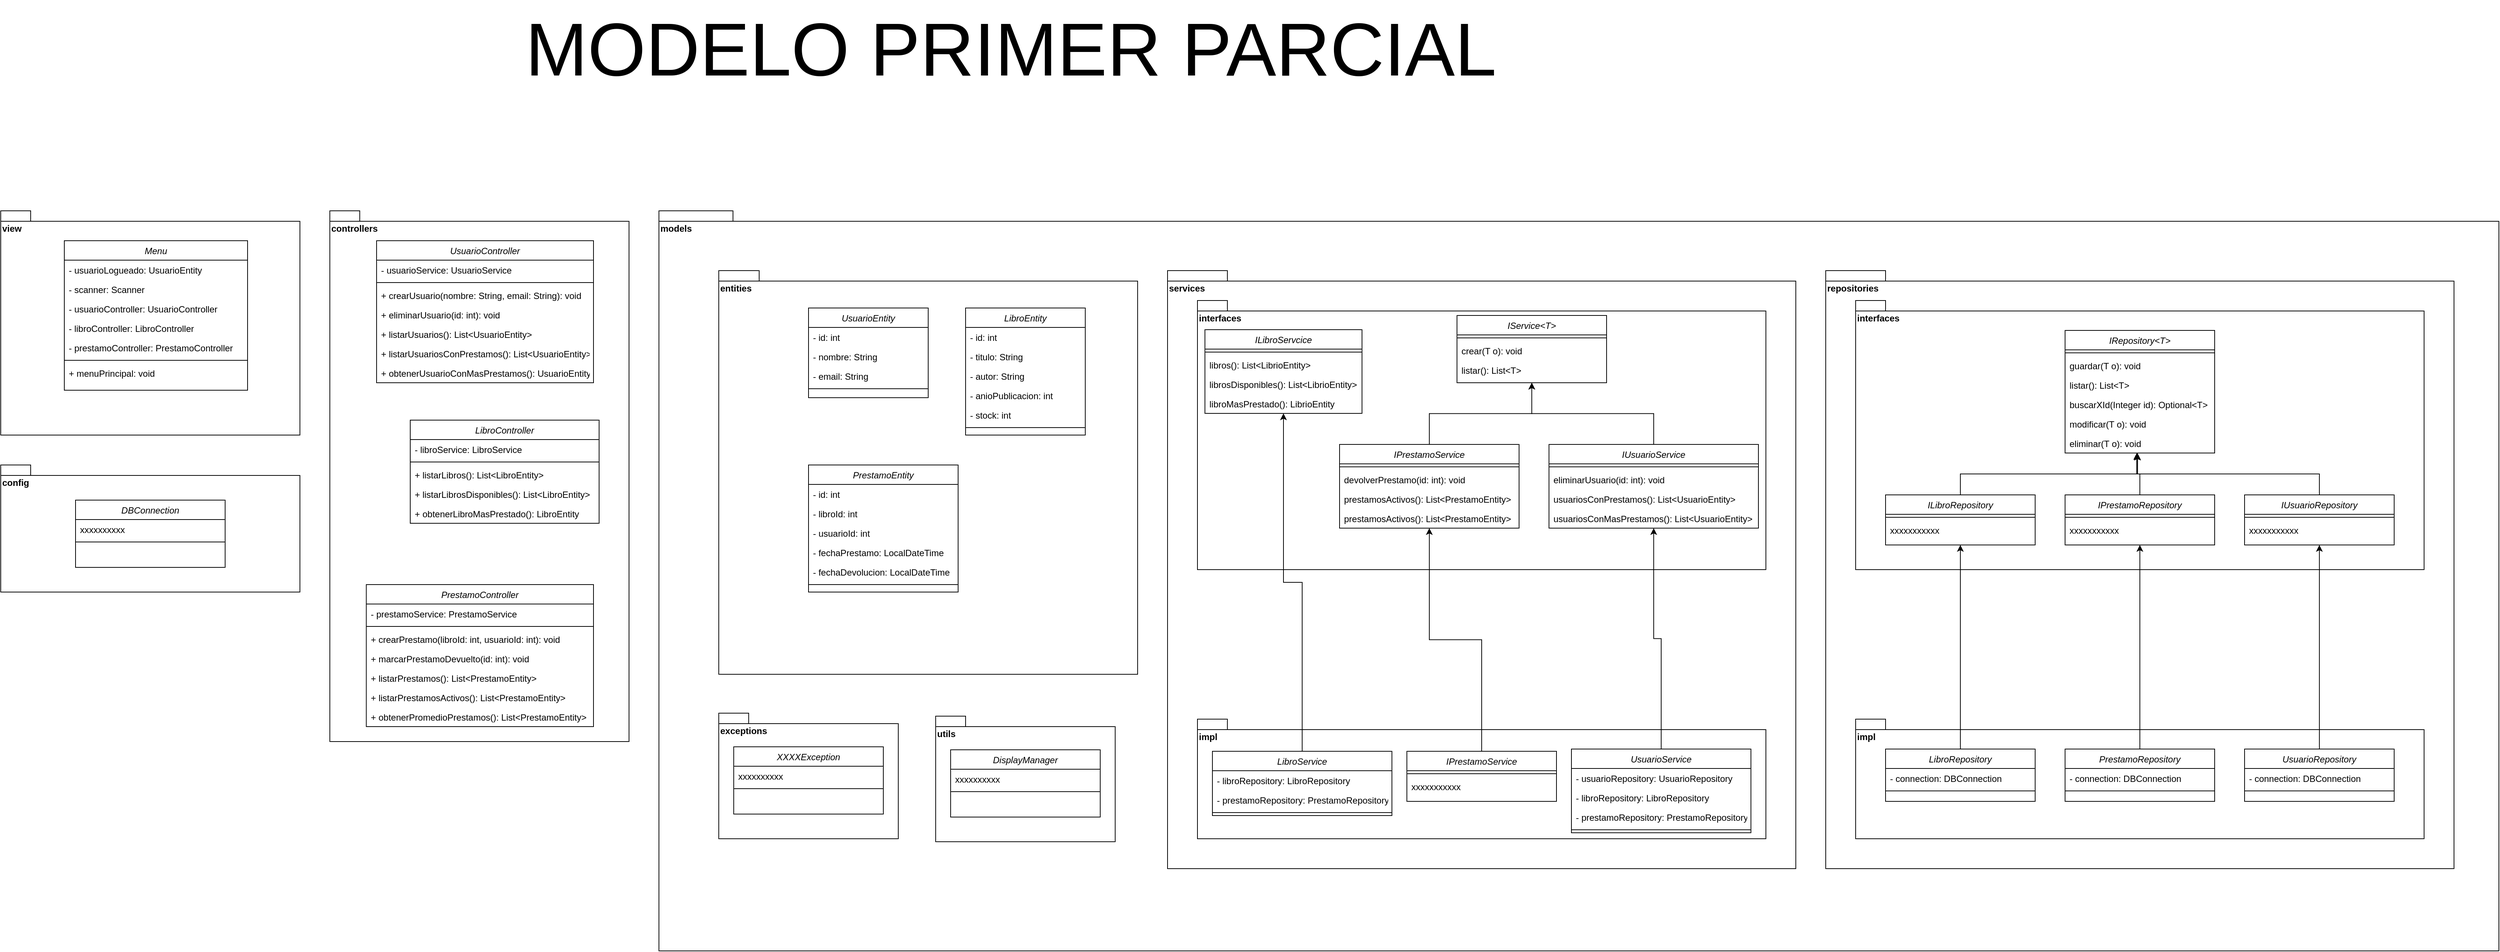 <mxfile version="26.2.13">
  <diagram id="C5RBs43oDa-KdzZeNtuy" name="Page-1">
    <mxGraphModel dx="5163" dy="792" grid="1" gridSize="10" guides="1" tooltips="1" connect="1" arrows="1" fold="1" page="1" pageScale="1" pageWidth="827" pageHeight="1169" math="0" shadow="0">
      <root>
        <mxCell id="WIyWlLk6GJQsqaUBKTNV-0" />
        <mxCell id="WIyWlLk6GJQsqaUBKTNV-1" parent="WIyWlLk6GJQsqaUBKTNV-0" />
        <mxCell id="A2128kKAkcKylSg06llD-143" value="models" style="shape=folder;fontStyle=1;spacingTop=10;tabWidth=40;tabHeight=14;tabPosition=left;html=1;whiteSpace=wrap;align=left;verticalAlign=top;" parent="WIyWlLk6GJQsqaUBKTNV-1" vertex="1">
          <mxGeometry x="-1680" y="600" width="2460" height="990" as="geometry" />
        </mxCell>
        <mxCell id="A2128kKAkcKylSg06llD-67" value="repositories" style="shape=folder;fontStyle=1;spacingTop=10;tabWidth=40;tabHeight=14;tabPosition=left;html=1;whiteSpace=wrap;align=left;verticalAlign=top;" parent="WIyWlLk6GJQsqaUBKTNV-1" vertex="1">
          <mxGeometry x="-120" y="680" width="840" height="800" as="geometry" />
        </mxCell>
        <mxCell id="A2128kKAkcKylSg06llD-63" value="impl" style="shape=folder;fontStyle=1;spacingTop=10;tabWidth=40;tabHeight=14;tabPosition=left;html=1;whiteSpace=wrap;align=left;verticalAlign=top;" parent="WIyWlLk6GJQsqaUBKTNV-1" vertex="1">
          <mxGeometry x="-80" y="1280" width="760" height="160" as="geometry" />
        </mxCell>
        <mxCell id="A2128kKAkcKylSg06llD-52" value="interfaces" style="shape=folder;fontStyle=1;spacingTop=10;tabWidth=40;tabHeight=14;tabPosition=left;html=1;whiteSpace=wrap;align=left;verticalAlign=top;" parent="WIyWlLk6GJQsqaUBKTNV-1" vertex="1">
          <mxGeometry x="-80" y="720" width="760" height="360" as="geometry" />
        </mxCell>
        <mxCell id="A2128kKAkcKylSg06llD-18" value="entities" style="shape=folder;fontStyle=1;spacingTop=10;tabWidth=40;tabHeight=14;tabPosition=left;html=1;whiteSpace=wrap;align=left;verticalAlign=top;labelPosition=center;verticalLabelPosition=middle;" parent="WIyWlLk6GJQsqaUBKTNV-1" vertex="1">
          <mxGeometry x="-1600" y="680" width="560" height="540" as="geometry" />
        </mxCell>
        <mxCell id="zkfFHV4jXpPFQw0GAbJ--0" value="UsuarioEntity" style="swimlane;fontStyle=2;align=center;verticalAlign=top;childLayout=stackLayout;horizontal=1;startSize=26;horizontalStack=0;resizeParent=1;resizeLast=0;collapsible=1;marginBottom=0;rounded=0;shadow=0;strokeWidth=1;" parent="WIyWlLk6GJQsqaUBKTNV-1" vertex="1">
          <mxGeometry x="-1480" y="730" width="160" height="120" as="geometry">
            <mxRectangle x="230" y="140" width="160" height="26" as="alternateBounds" />
          </mxGeometry>
        </mxCell>
        <mxCell id="zkfFHV4jXpPFQw0GAbJ--2" value="- id: int" style="text;align=left;verticalAlign=top;spacingLeft=4;spacingRight=4;overflow=hidden;rotatable=0;points=[[0,0.5],[1,0.5]];portConstraint=eastwest;rounded=0;shadow=0;html=0;" parent="zkfFHV4jXpPFQw0GAbJ--0" vertex="1">
          <mxGeometry y="26" width="160" height="26" as="geometry" />
        </mxCell>
        <mxCell id="zkfFHV4jXpPFQw0GAbJ--3" value="- nombre: String" style="text;align=left;verticalAlign=top;spacingLeft=4;spacingRight=4;overflow=hidden;rotatable=0;points=[[0,0.5],[1,0.5]];portConstraint=eastwest;rounded=0;shadow=0;html=0;" parent="zkfFHV4jXpPFQw0GAbJ--0" vertex="1">
          <mxGeometry y="52" width="160" height="26" as="geometry" />
        </mxCell>
        <mxCell id="zkfFHV4jXpPFQw0GAbJ--1" value="- email: String" style="text;align=left;verticalAlign=top;spacingLeft=4;spacingRight=4;overflow=hidden;rotatable=0;points=[[0,0.5],[1,0.5]];portConstraint=eastwest;" parent="zkfFHV4jXpPFQw0GAbJ--0" vertex="1">
          <mxGeometry y="78" width="160" height="26" as="geometry" />
        </mxCell>
        <mxCell id="zkfFHV4jXpPFQw0GAbJ--4" value="" style="line;html=1;strokeWidth=1;align=left;verticalAlign=middle;spacingTop=-1;spacingLeft=3;spacingRight=3;rotatable=0;labelPosition=right;points=[];portConstraint=eastwest;" parent="zkfFHV4jXpPFQw0GAbJ--0" vertex="1">
          <mxGeometry y="104" width="160" height="8" as="geometry" />
        </mxCell>
        <mxCell id="A2128kKAkcKylSg06llD-2" value="LibroEntity" style="swimlane;fontStyle=2;align=center;verticalAlign=top;childLayout=stackLayout;horizontal=1;startSize=26;horizontalStack=0;resizeParent=1;resizeLast=0;collapsible=1;marginBottom=0;rounded=0;shadow=0;strokeWidth=1;" parent="WIyWlLk6GJQsqaUBKTNV-1" vertex="1">
          <mxGeometry x="-1270" y="730" width="160" height="170" as="geometry">
            <mxRectangle x="230" y="140" width="160" height="26" as="alternateBounds" />
          </mxGeometry>
        </mxCell>
        <mxCell id="A2128kKAkcKylSg06llD-3" value="- id: int" style="text;align=left;verticalAlign=top;spacingLeft=4;spacingRight=4;overflow=hidden;rotatable=0;points=[[0,0.5],[1,0.5]];portConstraint=eastwest;rounded=0;shadow=0;html=0;" parent="A2128kKAkcKylSg06llD-2" vertex="1">
          <mxGeometry y="26" width="160" height="26" as="geometry" />
        </mxCell>
        <mxCell id="A2128kKAkcKylSg06llD-4" value="- titulo: String" style="text;align=left;verticalAlign=top;spacingLeft=4;spacingRight=4;overflow=hidden;rotatable=0;points=[[0,0.5],[1,0.5]];portConstraint=eastwest;rounded=0;shadow=0;html=0;" parent="A2128kKAkcKylSg06llD-2" vertex="1">
          <mxGeometry y="52" width="160" height="26" as="geometry" />
        </mxCell>
        <mxCell id="A2128kKAkcKylSg06llD-5" value="- autor: String" style="text;align=left;verticalAlign=top;spacingLeft=4;spacingRight=4;overflow=hidden;rotatable=0;points=[[0,0.5],[1,0.5]];portConstraint=eastwest;" parent="A2128kKAkcKylSg06llD-2" vertex="1">
          <mxGeometry y="78" width="160" height="26" as="geometry" />
        </mxCell>
        <mxCell id="A2128kKAkcKylSg06llD-7" value="- anioPublicacion: int" style="text;align=left;verticalAlign=top;spacingLeft=4;spacingRight=4;overflow=hidden;rotatable=0;points=[[0,0.5],[1,0.5]];portConstraint=eastwest;" parent="A2128kKAkcKylSg06llD-2" vertex="1">
          <mxGeometry y="104" width="160" height="26" as="geometry" />
        </mxCell>
        <mxCell id="A2128kKAkcKylSg06llD-8" value="- stock: int" style="text;align=left;verticalAlign=top;spacingLeft=4;spacingRight=4;overflow=hidden;rotatable=0;points=[[0,0.5],[1,0.5]];portConstraint=eastwest;" parent="A2128kKAkcKylSg06llD-2" vertex="1">
          <mxGeometry y="130" width="160" height="26" as="geometry" />
        </mxCell>
        <mxCell id="A2128kKAkcKylSg06llD-6" value="" style="line;html=1;strokeWidth=1;align=left;verticalAlign=middle;spacingTop=-1;spacingLeft=3;spacingRight=3;rotatable=0;labelPosition=right;points=[];portConstraint=eastwest;" parent="A2128kKAkcKylSg06llD-2" vertex="1">
          <mxGeometry y="156" width="160" height="8" as="geometry" />
        </mxCell>
        <mxCell id="A2128kKAkcKylSg06llD-9" value="PrestamoEntity" style="swimlane;fontStyle=2;align=center;verticalAlign=top;childLayout=stackLayout;horizontal=1;startSize=26;horizontalStack=0;resizeParent=1;resizeLast=0;collapsible=1;marginBottom=0;rounded=0;shadow=0;strokeWidth=1;" parent="WIyWlLk6GJQsqaUBKTNV-1" vertex="1">
          <mxGeometry x="-1480" y="940" width="200" height="170" as="geometry">
            <mxRectangle x="230" y="140" width="160" height="26" as="alternateBounds" />
          </mxGeometry>
        </mxCell>
        <mxCell id="A2128kKAkcKylSg06llD-10" value="- id: int" style="text;align=left;verticalAlign=top;spacingLeft=4;spacingRight=4;overflow=hidden;rotatable=0;points=[[0,0.5],[1,0.5]];portConstraint=eastwest;rounded=0;shadow=0;html=0;" parent="A2128kKAkcKylSg06llD-9" vertex="1">
          <mxGeometry y="26" width="200" height="26" as="geometry" />
        </mxCell>
        <mxCell id="A2128kKAkcKylSg06llD-11" value="- libroId: int" style="text;align=left;verticalAlign=top;spacingLeft=4;spacingRight=4;overflow=hidden;rotatable=0;points=[[0,0.5],[1,0.5]];portConstraint=eastwest;rounded=0;shadow=0;html=0;" parent="A2128kKAkcKylSg06llD-9" vertex="1">
          <mxGeometry y="52" width="200" height="26" as="geometry" />
        </mxCell>
        <mxCell id="A2128kKAkcKylSg06llD-16" value="- usuarioId: int" style="text;align=left;verticalAlign=top;spacingLeft=4;spacingRight=4;overflow=hidden;rotatable=0;points=[[0,0.5],[1,0.5]];portConstraint=eastwest;rounded=0;shadow=0;html=0;" parent="A2128kKAkcKylSg06llD-9" vertex="1">
          <mxGeometry y="78" width="200" height="26" as="geometry" />
        </mxCell>
        <mxCell id="A2128kKAkcKylSg06llD-12" value="- fechaPrestamo: LocalDateTime" style="text;align=left;verticalAlign=top;spacingLeft=4;spacingRight=4;overflow=hidden;rotatable=0;points=[[0,0.5],[1,0.5]];portConstraint=eastwest;" parent="A2128kKAkcKylSg06llD-9" vertex="1">
          <mxGeometry y="104" width="200" height="26" as="geometry" />
        </mxCell>
        <mxCell id="A2128kKAkcKylSg06llD-17" value="- fechaDevolucion: LocalDateTime" style="text;align=left;verticalAlign=top;spacingLeft=4;spacingRight=4;overflow=hidden;rotatable=0;points=[[0,0.5],[1,0.5]];portConstraint=eastwest;" parent="A2128kKAkcKylSg06llD-9" vertex="1">
          <mxGeometry y="130" width="200" height="26" as="geometry" />
        </mxCell>
        <mxCell id="A2128kKAkcKylSg06llD-15" value="" style="line;html=1;strokeWidth=1;align=left;verticalAlign=middle;spacingTop=-1;spacingLeft=3;spacingRight=3;rotatable=0;labelPosition=right;points=[];portConstraint=eastwest;" parent="A2128kKAkcKylSg06llD-9" vertex="1">
          <mxGeometry y="156" width="200" height="8" as="geometry" />
        </mxCell>
        <mxCell id="A2128kKAkcKylSg06llD-66" style="edgeStyle=orthogonalEdgeStyle;rounded=0;orthogonalLoop=1;jettySize=auto;html=1;exitX=0.5;exitY=0;exitDx=0;exitDy=0;entryX=0.5;entryY=1;entryDx=0;entryDy=0;" parent="WIyWlLk6GJQsqaUBKTNV-1" source="A2128kKAkcKylSg06llD-19" target="A2128kKAkcKylSg06llD-39" edge="1">
          <mxGeometry relative="1" as="geometry" />
        </mxCell>
        <mxCell id="A2128kKAkcKylSg06llD-19" value="UsuarioRepository" style="swimlane;fontStyle=2;align=center;verticalAlign=top;childLayout=stackLayout;horizontal=1;startSize=26;horizontalStack=0;resizeParent=1;resizeLast=0;collapsible=1;marginBottom=0;rounded=0;shadow=0;strokeWidth=1;" parent="WIyWlLk6GJQsqaUBKTNV-1" vertex="1">
          <mxGeometry x="440" y="1320" width="200" height="70" as="geometry">
            <mxRectangle x="230" y="140" width="160" height="26" as="alternateBounds" />
          </mxGeometry>
        </mxCell>
        <mxCell id="A2128kKAkcKylSg06llD-24" value="- connection: DBConnection" style="text;align=left;verticalAlign=top;spacingLeft=4;spacingRight=4;overflow=hidden;rotatable=0;points=[[0,0.5],[1,0.5]];portConstraint=eastwest;" parent="A2128kKAkcKylSg06llD-19" vertex="1">
          <mxGeometry y="26" width="200" height="26" as="geometry" />
        </mxCell>
        <mxCell id="A2128kKAkcKylSg06llD-25" value="" style="line;html=1;strokeWidth=1;align=left;verticalAlign=middle;spacingTop=-1;spacingLeft=3;spacingRight=3;rotatable=0;labelPosition=right;points=[];portConstraint=eastwest;" parent="A2128kKAkcKylSg06llD-19" vertex="1">
          <mxGeometry y="52" width="200" height="8" as="geometry" />
        </mxCell>
        <mxCell id="A2128kKAkcKylSg06llD-32" value="IRepository&lt;T&gt;" style="swimlane;fontStyle=2;align=center;verticalAlign=top;childLayout=stackLayout;horizontal=1;startSize=26;horizontalStack=0;resizeParent=1;resizeLast=0;collapsible=1;marginBottom=0;rounded=0;shadow=0;strokeWidth=1;" parent="WIyWlLk6GJQsqaUBKTNV-1" vertex="1">
          <mxGeometry x="200" y="760" width="200" height="164" as="geometry">
            <mxRectangle x="230" y="140" width="160" height="26" as="alternateBounds" />
          </mxGeometry>
        </mxCell>
        <mxCell id="A2128kKAkcKylSg06llD-34" value="" style="line;html=1;strokeWidth=1;align=left;verticalAlign=middle;spacingTop=-1;spacingLeft=3;spacingRight=3;rotatable=0;labelPosition=right;points=[];portConstraint=eastwest;" parent="A2128kKAkcKylSg06llD-32" vertex="1">
          <mxGeometry y="26" width="200" height="8" as="geometry" />
        </mxCell>
        <mxCell id="A2128kKAkcKylSg06llD-33" value="guardar(T o): void" style="text;align=left;verticalAlign=top;spacingLeft=4;spacingRight=4;overflow=hidden;rotatable=0;points=[[0,0.5],[1,0.5]];portConstraint=eastwest;" parent="A2128kKAkcKylSg06llD-32" vertex="1">
          <mxGeometry y="34" width="200" height="26" as="geometry" />
        </mxCell>
        <mxCell id="A2128kKAkcKylSg06llD-35" value="listar(): List&lt;T&gt;" style="text;align=left;verticalAlign=top;spacingLeft=4;spacingRight=4;overflow=hidden;rotatable=0;points=[[0,0.5],[1,0.5]];portConstraint=eastwest;" parent="A2128kKAkcKylSg06llD-32" vertex="1">
          <mxGeometry y="60" width="200" height="26" as="geometry" />
        </mxCell>
        <mxCell id="A2128kKAkcKylSg06llD-36" value="buscarXId(Integer id): Optional&lt;T&gt;" style="text;align=left;verticalAlign=top;spacingLeft=4;spacingRight=4;overflow=hidden;rotatable=0;points=[[0,0.5],[1,0.5]];portConstraint=eastwest;" parent="A2128kKAkcKylSg06llD-32" vertex="1">
          <mxGeometry y="86" width="200" height="26" as="geometry" />
        </mxCell>
        <mxCell id="A2128kKAkcKylSg06llD-37" value="modificar(T o): void" style="text;align=left;verticalAlign=top;spacingLeft=4;spacingRight=4;overflow=hidden;rotatable=0;points=[[0,0.5],[1,0.5]];portConstraint=eastwest;" parent="A2128kKAkcKylSg06llD-32" vertex="1">
          <mxGeometry y="112" width="200" height="26" as="geometry" />
        </mxCell>
        <mxCell id="A2128kKAkcKylSg06llD-38" value="eliminar(T o): void" style="text;align=left;verticalAlign=top;spacingLeft=4;spacingRight=4;overflow=hidden;rotatable=0;points=[[0,0.5],[1,0.5]];portConstraint=eastwest;" parent="A2128kKAkcKylSg06llD-32" vertex="1">
          <mxGeometry y="138" width="200" height="26" as="geometry" />
        </mxCell>
        <mxCell id="A2128kKAkcKylSg06llD-39" value="IUsuarioRepository" style="swimlane;fontStyle=2;align=center;verticalAlign=top;childLayout=stackLayout;horizontal=1;startSize=26;horizontalStack=0;resizeParent=1;resizeLast=0;collapsible=1;marginBottom=0;rounded=0;shadow=0;strokeWidth=1;" parent="WIyWlLk6GJQsqaUBKTNV-1" vertex="1">
          <mxGeometry x="440" y="980" width="200" height="67" as="geometry">
            <mxRectangle x="230" y="140" width="160" height="26" as="alternateBounds" />
          </mxGeometry>
        </mxCell>
        <mxCell id="A2128kKAkcKylSg06llD-40" value="" style="line;html=1;strokeWidth=1;align=left;verticalAlign=middle;spacingTop=-1;spacingLeft=3;spacingRight=3;rotatable=0;labelPosition=right;points=[];portConstraint=eastwest;" parent="A2128kKAkcKylSg06llD-39" vertex="1">
          <mxGeometry y="26" width="200" height="8" as="geometry" />
        </mxCell>
        <mxCell id="A2128kKAkcKylSg06llD-45" value="xxxxxxxxxxx" style="text;align=left;verticalAlign=top;spacingLeft=4;spacingRight=4;overflow=hidden;rotatable=0;points=[[0,0.5],[1,0.5]];portConstraint=eastwest;" parent="A2128kKAkcKylSg06llD-39" vertex="1">
          <mxGeometry y="34" width="200" height="26" as="geometry" />
        </mxCell>
        <mxCell id="A2128kKAkcKylSg06llD-46" value="ILibroRepository" style="swimlane;fontStyle=2;align=center;verticalAlign=top;childLayout=stackLayout;horizontal=1;startSize=26;horizontalStack=0;resizeParent=1;resizeLast=0;collapsible=1;marginBottom=0;rounded=0;shadow=0;strokeWidth=1;" parent="WIyWlLk6GJQsqaUBKTNV-1" vertex="1">
          <mxGeometry x="-40" y="980" width="200" height="67" as="geometry">
            <mxRectangle x="230" y="140" width="160" height="26" as="alternateBounds" />
          </mxGeometry>
        </mxCell>
        <mxCell id="A2128kKAkcKylSg06llD-47" value="" style="line;html=1;strokeWidth=1;align=left;verticalAlign=middle;spacingTop=-1;spacingLeft=3;spacingRight=3;rotatable=0;labelPosition=right;points=[];portConstraint=eastwest;" parent="A2128kKAkcKylSg06llD-46" vertex="1">
          <mxGeometry y="26" width="200" height="8" as="geometry" />
        </mxCell>
        <mxCell id="A2128kKAkcKylSg06llD-48" value="xxxxxxxxxxx" style="text;align=left;verticalAlign=top;spacingLeft=4;spacingRight=4;overflow=hidden;rotatable=0;points=[[0,0.5],[1,0.5]];portConstraint=eastwest;" parent="A2128kKAkcKylSg06llD-46" vertex="1">
          <mxGeometry y="34" width="200" height="26" as="geometry" />
        </mxCell>
        <mxCell id="A2128kKAkcKylSg06llD-49" value="IPrestamoRepository" style="swimlane;fontStyle=2;align=center;verticalAlign=top;childLayout=stackLayout;horizontal=1;startSize=26;horizontalStack=0;resizeParent=1;resizeLast=0;collapsible=1;marginBottom=0;rounded=0;shadow=0;strokeWidth=1;" parent="WIyWlLk6GJQsqaUBKTNV-1" vertex="1">
          <mxGeometry x="200" y="980" width="200" height="67" as="geometry">
            <mxRectangle x="230" y="140" width="160" height="26" as="alternateBounds" />
          </mxGeometry>
        </mxCell>
        <mxCell id="A2128kKAkcKylSg06llD-50" value="" style="line;html=1;strokeWidth=1;align=left;verticalAlign=middle;spacingTop=-1;spacingLeft=3;spacingRight=3;rotatable=0;labelPosition=right;points=[];portConstraint=eastwest;" parent="A2128kKAkcKylSg06llD-49" vertex="1">
          <mxGeometry y="26" width="200" height="8" as="geometry" />
        </mxCell>
        <mxCell id="A2128kKAkcKylSg06llD-51" value="xxxxxxxxxxx" style="text;align=left;verticalAlign=top;spacingLeft=4;spacingRight=4;overflow=hidden;rotatable=0;points=[[0,0.5],[1,0.5]];portConstraint=eastwest;" parent="A2128kKAkcKylSg06llD-49" vertex="1">
          <mxGeometry y="34" width="200" height="26" as="geometry" />
        </mxCell>
        <mxCell id="A2128kKAkcKylSg06llD-53" style="edgeStyle=orthogonalEdgeStyle;rounded=0;orthogonalLoop=1;jettySize=auto;html=1;exitX=0.5;exitY=0;exitDx=0;exitDy=0;entryX=0.484;entryY=1;entryDx=0;entryDy=0;entryPerimeter=0;" parent="WIyWlLk6GJQsqaUBKTNV-1" source="A2128kKAkcKylSg06llD-46" target="A2128kKAkcKylSg06llD-38" edge="1">
          <mxGeometry relative="1" as="geometry" />
        </mxCell>
        <mxCell id="A2128kKAkcKylSg06llD-55" style="edgeStyle=orthogonalEdgeStyle;rounded=0;orthogonalLoop=1;jettySize=auto;html=1;exitX=0.5;exitY=0;exitDx=0;exitDy=0;entryX=0.479;entryY=1;entryDx=0;entryDy=0;entryPerimeter=0;" parent="WIyWlLk6GJQsqaUBKTNV-1" source="A2128kKAkcKylSg06llD-49" target="A2128kKAkcKylSg06llD-38" edge="1">
          <mxGeometry relative="1" as="geometry" />
        </mxCell>
        <mxCell id="A2128kKAkcKylSg06llD-56" style="edgeStyle=orthogonalEdgeStyle;rounded=0;orthogonalLoop=1;jettySize=auto;html=1;exitX=0.5;exitY=0;exitDx=0;exitDy=0;entryX=0.484;entryY=1.035;entryDx=0;entryDy=0;entryPerimeter=0;" parent="WIyWlLk6GJQsqaUBKTNV-1" source="A2128kKAkcKylSg06llD-39" target="A2128kKAkcKylSg06llD-38" edge="1">
          <mxGeometry relative="1" as="geometry" />
        </mxCell>
        <mxCell id="A2128kKAkcKylSg06llD-64" style="edgeStyle=orthogonalEdgeStyle;rounded=0;orthogonalLoop=1;jettySize=auto;html=1;exitX=0.5;exitY=0;exitDx=0;exitDy=0;entryX=0.5;entryY=1;entryDx=0;entryDy=0;" parent="WIyWlLk6GJQsqaUBKTNV-1" source="A2128kKAkcKylSg06llD-57" target="A2128kKAkcKylSg06llD-46" edge="1">
          <mxGeometry relative="1" as="geometry" />
        </mxCell>
        <mxCell id="A2128kKAkcKylSg06llD-57" value="LibroRepository" style="swimlane;fontStyle=2;align=center;verticalAlign=top;childLayout=stackLayout;horizontal=1;startSize=26;horizontalStack=0;resizeParent=1;resizeLast=0;collapsible=1;marginBottom=0;rounded=0;shadow=0;strokeWidth=1;" parent="WIyWlLk6GJQsqaUBKTNV-1" vertex="1">
          <mxGeometry x="-40" y="1320" width="200" height="70" as="geometry">
            <mxRectangle x="230" y="140" width="160" height="26" as="alternateBounds" />
          </mxGeometry>
        </mxCell>
        <mxCell id="A2128kKAkcKylSg06llD-58" value="- connection: DBConnection" style="text;align=left;verticalAlign=top;spacingLeft=4;spacingRight=4;overflow=hidden;rotatable=0;points=[[0,0.5],[1,0.5]];portConstraint=eastwest;" parent="A2128kKAkcKylSg06llD-57" vertex="1">
          <mxGeometry y="26" width="200" height="26" as="geometry" />
        </mxCell>
        <mxCell id="A2128kKAkcKylSg06llD-59" value="" style="line;html=1;strokeWidth=1;align=left;verticalAlign=middle;spacingTop=-1;spacingLeft=3;spacingRight=3;rotatable=0;labelPosition=right;points=[];portConstraint=eastwest;" parent="A2128kKAkcKylSg06llD-57" vertex="1">
          <mxGeometry y="52" width="200" height="8" as="geometry" />
        </mxCell>
        <mxCell id="A2128kKAkcKylSg06llD-65" style="edgeStyle=orthogonalEdgeStyle;rounded=0;orthogonalLoop=1;jettySize=auto;html=1;exitX=0.5;exitY=0;exitDx=0;exitDy=0;entryX=0.5;entryY=1;entryDx=0;entryDy=0;" parent="WIyWlLk6GJQsqaUBKTNV-1" source="A2128kKAkcKylSg06llD-60" target="A2128kKAkcKylSg06llD-49" edge="1">
          <mxGeometry relative="1" as="geometry" />
        </mxCell>
        <mxCell id="A2128kKAkcKylSg06llD-60" value="PrestamoRepository" style="swimlane;fontStyle=2;align=center;verticalAlign=top;childLayout=stackLayout;horizontal=1;startSize=26;horizontalStack=0;resizeParent=1;resizeLast=0;collapsible=1;marginBottom=0;rounded=0;shadow=0;strokeWidth=1;" parent="WIyWlLk6GJQsqaUBKTNV-1" vertex="1">
          <mxGeometry x="200" y="1320" width="200" height="70" as="geometry">
            <mxRectangle x="230" y="140" width="160" height="26" as="alternateBounds" />
          </mxGeometry>
        </mxCell>
        <mxCell id="A2128kKAkcKylSg06llD-61" value="- connection: DBConnection" style="text;align=left;verticalAlign=top;spacingLeft=4;spacingRight=4;overflow=hidden;rotatable=0;points=[[0,0.5],[1,0.5]];portConstraint=eastwest;" parent="A2128kKAkcKylSg06llD-60" vertex="1">
          <mxGeometry y="26" width="200" height="26" as="geometry" />
        </mxCell>
        <mxCell id="A2128kKAkcKylSg06llD-62" value="" style="line;html=1;strokeWidth=1;align=left;verticalAlign=middle;spacingTop=-1;spacingLeft=3;spacingRight=3;rotatable=0;labelPosition=right;points=[];portConstraint=eastwest;" parent="A2128kKAkcKylSg06llD-60" vertex="1">
          <mxGeometry y="52" width="200" height="8" as="geometry" />
        </mxCell>
        <mxCell id="A2128kKAkcKylSg06llD-75" value="services" style="shape=folder;fontStyle=1;spacingTop=10;tabWidth=40;tabHeight=14;tabPosition=left;html=1;whiteSpace=wrap;align=left;verticalAlign=top;" parent="WIyWlLk6GJQsqaUBKTNV-1" vertex="1">
          <mxGeometry x="-1000" y="680" width="840" height="800" as="geometry" />
        </mxCell>
        <mxCell id="A2128kKAkcKylSg06llD-76" value="impl" style="shape=folder;fontStyle=1;spacingTop=10;tabWidth=40;tabHeight=14;tabPosition=left;html=1;whiteSpace=wrap;align=left;verticalAlign=top;" parent="WIyWlLk6GJQsqaUBKTNV-1" vertex="1">
          <mxGeometry x="-960" y="1280" width="760" height="160" as="geometry" />
        </mxCell>
        <mxCell id="A2128kKAkcKylSg06llD-77" value="interfaces" style="shape=folder;fontStyle=1;spacingTop=10;tabWidth=40;tabHeight=14;tabPosition=left;html=1;whiteSpace=wrap;align=left;verticalAlign=top;" parent="WIyWlLk6GJQsqaUBKTNV-1" vertex="1">
          <mxGeometry x="-960" y="720" width="760" height="360" as="geometry" />
        </mxCell>
        <mxCell id="A2128kKAkcKylSg06llD-78" style="edgeStyle=orthogonalEdgeStyle;rounded=0;orthogonalLoop=1;jettySize=auto;html=1;exitX=0.5;exitY=0;exitDx=0;exitDy=0;entryX=0.5;entryY=1;entryDx=0;entryDy=0;" parent="WIyWlLk6GJQsqaUBKTNV-1" source="A2128kKAkcKylSg06llD-79" target="A2128kKAkcKylSg06llD-89" edge="1">
          <mxGeometry relative="1" as="geometry" />
        </mxCell>
        <mxCell id="A2128kKAkcKylSg06llD-79" value="UsuarioService" style="swimlane;fontStyle=2;align=center;verticalAlign=top;childLayout=stackLayout;horizontal=1;startSize=26;horizontalStack=0;resizeParent=1;resizeLast=0;collapsible=1;marginBottom=0;rounded=0;shadow=0;strokeWidth=1;" parent="WIyWlLk6GJQsqaUBKTNV-1" vertex="1">
          <mxGeometry x="-460" y="1320" width="240" height="112" as="geometry">
            <mxRectangle x="230" y="140" width="160" height="26" as="alternateBounds" />
          </mxGeometry>
        </mxCell>
        <mxCell id="A2128kKAkcKylSg06llD-80" value="- usuarioRepository: UsuarioRepository" style="text;align=left;verticalAlign=top;spacingLeft=4;spacingRight=4;overflow=hidden;rotatable=0;points=[[0,0.5],[1,0.5]];portConstraint=eastwest;" parent="A2128kKAkcKylSg06llD-79" vertex="1">
          <mxGeometry y="26" width="240" height="26" as="geometry" />
        </mxCell>
        <mxCell id="A2128kKAkcKylSg06llD-112" value="- libroRepository: LibroRepository" style="text;align=left;verticalAlign=top;spacingLeft=4;spacingRight=4;overflow=hidden;rotatable=0;points=[[0,0.5],[1,0.5]];portConstraint=eastwest;" parent="A2128kKAkcKylSg06llD-79" vertex="1">
          <mxGeometry y="52" width="240" height="26" as="geometry" />
        </mxCell>
        <mxCell id="A2128kKAkcKylSg06llD-113" value="- prestamoRepository: PrestamoRepository" style="text;align=left;verticalAlign=top;spacingLeft=4;spacingRight=4;overflow=hidden;rotatable=0;points=[[0,0.5],[1,0.5]];portConstraint=eastwest;" parent="A2128kKAkcKylSg06llD-79" vertex="1">
          <mxGeometry y="78" width="240" height="26" as="geometry" />
        </mxCell>
        <mxCell id="A2128kKAkcKylSg06llD-81" value="" style="line;html=1;strokeWidth=1;align=left;verticalAlign=middle;spacingTop=-1;spacingLeft=3;spacingRight=3;rotatable=0;labelPosition=right;points=[];portConstraint=eastwest;" parent="A2128kKAkcKylSg06llD-79" vertex="1">
          <mxGeometry y="104" width="240" height="8" as="geometry" />
        </mxCell>
        <mxCell id="A2128kKAkcKylSg06llD-82" value="IService&lt;T&gt;" style="swimlane;fontStyle=2;align=center;verticalAlign=top;childLayout=stackLayout;horizontal=1;startSize=26;horizontalStack=0;resizeParent=1;resizeLast=0;collapsible=1;marginBottom=0;rounded=0;shadow=0;strokeWidth=1;" parent="WIyWlLk6GJQsqaUBKTNV-1" vertex="1">
          <mxGeometry x="-613" y="740" width="200" height="90" as="geometry">
            <mxRectangle x="230" y="140" width="160" height="26" as="alternateBounds" />
          </mxGeometry>
        </mxCell>
        <mxCell id="A2128kKAkcKylSg06llD-83" value="" style="line;html=1;strokeWidth=1;align=left;verticalAlign=middle;spacingTop=-1;spacingLeft=3;spacingRight=3;rotatable=0;labelPosition=right;points=[];portConstraint=eastwest;" parent="A2128kKAkcKylSg06llD-82" vertex="1">
          <mxGeometry y="26" width="200" height="8" as="geometry" />
        </mxCell>
        <mxCell id="A2128kKAkcKylSg06llD-84" value="crear(T o): void" style="text;align=left;verticalAlign=top;spacingLeft=4;spacingRight=4;overflow=hidden;rotatable=0;points=[[0,0.5],[1,0.5]];portConstraint=eastwest;" parent="A2128kKAkcKylSg06llD-82" vertex="1">
          <mxGeometry y="34" width="200" height="26" as="geometry" />
        </mxCell>
        <mxCell id="FzAfvEW_gTkMA3agjE5W-19" value="listar(): List&lt;T&gt;" style="text;align=left;verticalAlign=top;spacingLeft=4;spacingRight=4;overflow=hidden;rotatable=0;points=[[0,0.5],[1,0.5]];portConstraint=eastwest;" vertex="1" parent="A2128kKAkcKylSg06llD-82">
          <mxGeometry y="60" width="200" height="26" as="geometry" />
        </mxCell>
        <mxCell id="FzAfvEW_gTkMA3agjE5W-21" style="edgeStyle=orthogonalEdgeStyle;rounded=0;orthogonalLoop=1;jettySize=auto;html=1;exitX=0.5;exitY=0;exitDx=0;exitDy=0;entryX=0.5;entryY=1;entryDx=0;entryDy=0;" edge="1" parent="WIyWlLk6GJQsqaUBKTNV-1" source="A2128kKAkcKylSg06llD-89" target="A2128kKAkcKylSg06llD-82">
          <mxGeometry relative="1" as="geometry" />
        </mxCell>
        <mxCell id="A2128kKAkcKylSg06llD-89" value="IUsuarioService" style="swimlane;fontStyle=2;align=center;verticalAlign=top;childLayout=stackLayout;horizontal=1;startSize=26;horizontalStack=0;resizeParent=1;resizeLast=0;collapsible=1;marginBottom=0;rounded=0;shadow=0;strokeWidth=1;" parent="WIyWlLk6GJQsqaUBKTNV-1" vertex="1">
          <mxGeometry x="-490" y="912.5" width="280" height="112" as="geometry">
            <mxRectangle x="230" y="140" width="160" height="26" as="alternateBounds" />
          </mxGeometry>
        </mxCell>
        <mxCell id="A2128kKAkcKylSg06llD-90" value="" style="line;html=1;strokeWidth=1;align=left;verticalAlign=middle;spacingTop=-1;spacingLeft=3;spacingRight=3;rotatable=0;labelPosition=right;points=[];portConstraint=eastwest;" parent="A2128kKAkcKylSg06llD-89" vertex="1">
          <mxGeometry y="26" width="280" height="8" as="geometry" />
        </mxCell>
        <mxCell id="A2128kKAkcKylSg06llD-91" value="eliminarUsuario(id: int): void" style="text;align=left;verticalAlign=top;spacingLeft=4;spacingRight=4;overflow=hidden;rotatable=0;points=[[0,0.5],[1,0.5]];portConstraint=eastwest;" parent="A2128kKAkcKylSg06llD-89" vertex="1">
          <mxGeometry y="34" width="280" height="26" as="geometry" />
        </mxCell>
        <mxCell id="FzAfvEW_gTkMA3agjE5W-27" value="usuariosConPrestamos(): List&lt;UsuarioEntity&gt;" style="text;align=left;verticalAlign=top;spacingLeft=4;spacingRight=4;overflow=hidden;rotatable=0;points=[[0,0.5],[1,0.5]];portConstraint=eastwest;" vertex="1" parent="A2128kKAkcKylSg06llD-89">
          <mxGeometry y="60" width="280" height="26" as="geometry" />
        </mxCell>
        <mxCell id="FzAfvEW_gTkMA3agjE5W-28" value="usuariosConMasPrestamos(): List&lt;UsuarioEntity&gt;" style="text;align=left;verticalAlign=top;spacingLeft=4;spacingRight=4;overflow=hidden;rotatable=0;points=[[0,0.5],[1,0.5]];portConstraint=eastwest;" vertex="1" parent="A2128kKAkcKylSg06llD-89">
          <mxGeometry y="86" width="280" height="26" as="geometry" />
        </mxCell>
        <mxCell id="A2128kKAkcKylSg06llD-92" value="ILibroServcice" style="swimlane;fontStyle=2;align=center;verticalAlign=top;childLayout=stackLayout;horizontal=1;startSize=26;horizontalStack=0;resizeParent=1;resizeLast=0;collapsible=1;marginBottom=0;rounded=0;shadow=0;strokeWidth=1;" parent="WIyWlLk6GJQsqaUBKTNV-1" vertex="1">
          <mxGeometry x="-950" y="759" width="210" height="112" as="geometry">
            <mxRectangle x="230" y="140" width="160" height="26" as="alternateBounds" />
          </mxGeometry>
        </mxCell>
        <mxCell id="A2128kKAkcKylSg06llD-93" value="" style="line;html=1;strokeWidth=1;align=left;verticalAlign=middle;spacingTop=-1;spacingLeft=3;spacingRight=3;rotatable=0;labelPosition=right;points=[];portConstraint=eastwest;" parent="A2128kKAkcKylSg06llD-92" vertex="1">
          <mxGeometry y="26" width="210" height="8" as="geometry" />
        </mxCell>
        <mxCell id="A2128kKAkcKylSg06llD-94" value="libros(): List&lt;LibrioEntity&gt;" style="text;align=left;verticalAlign=top;spacingLeft=4;spacingRight=4;overflow=hidden;rotatable=0;points=[[0,0.5],[1,0.5]];portConstraint=eastwest;" parent="A2128kKAkcKylSg06llD-92" vertex="1">
          <mxGeometry y="34" width="210" height="26" as="geometry" />
        </mxCell>
        <mxCell id="FzAfvEW_gTkMA3agjE5W-22" value="librosDisponibles(): List&lt;LibrioEntity&gt;" style="text;align=left;verticalAlign=top;spacingLeft=4;spacingRight=4;overflow=hidden;rotatable=0;points=[[0,0.5],[1,0.5]];portConstraint=eastwest;" vertex="1" parent="A2128kKAkcKylSg06llD-92">
          <mxGeometry y="60" width="210" height="26" as="geometry" />
        </mxCell>
        <mxCell id="FzAfvEW_gTkMA3agjE5W-25" value="libroMasPrestado(): LibrioEntity" style="text;align=left;verticalAlign=top;spacingLeft=4;spacingRight=4;overflow=hidden;rotatable=0;points=[[0,0.5],[1,0.5]];portConstraint=eastwest;" vertex="1" parent="A2128kKAkcKylSg06llD-92">
          <mxGeometry y="86" width="210" height="26" as="geometry" />
        </mxCell>
        <mxCell id="A2128kKAkcKylSg06llD-101" style="edgeStyle=orthogonalEdgeStyle;rounded=0;orthogonalLoop=1;jettySize=auto;html=1;exitX=0.5;exitY=0;exitDx=0;exitDy=0;entryX=0.5;entryY=1;entryDx=0;entryDy=0;" parent="WIyWlLk6GJQsqaUBKTNV-1" source="A2128kKAkcKylSg06llD-102" target="A2128kKAkcKylSg06llD-92" edge="1">
          <mxGeometry relative="1" as="geometry" />
        </mxCell>
        <mxCell id="A2128kKAkcKylSg06llD-102" value="LibroService" style="swimlane;fontStyle=2;align=center;verticalAlign=top;childLayout=stackLayout;horizontal=1;startSize=26;horizontalStack=0;resizeParent=1;resizeLast=0;collapsible=1;marginBottom=0;rounded=0;shadow=0;strokeWidth=1;" parent="WIyWlLk6GJQsqaUBKTNV-1" vertex="1">
          <mxGeometry x="-940" y="1323" width="240" height="86" as="geometry">
            <mxRectangle x="230" y="140" width="160" height="26" as="alternateBounds" />
          </mxGeometry>
        </mxCell>
        <mxCell id="A2128kKAkcKylSg06llD-103" value="- libroRepository: LibroRepository" style="text;align=left;verticalAlign=top;spacingLeft=4;spacingRight=4;overflow=hidden;rotatable=0;points=[[0,0.5],[1,0.5]];portConstraint=eastwest;" parent="A2128kKAkcKylSg06llD-102" vertex="1">
          <mxGeometry y="26" width="240" height="26" as="geometry" />
        </mxCell>
        <mxCell id="FzAfvEW_gTkMA3agjE5W-26" value="- prestamoRepository: PrestamoRepository" style="text;align=left;verticalAlign=top;spacingLeft=4;spacingRight=4;overflow=hidden;rotatable=0;points=[[0,0.5],[1,0.5]];portConstraint=eastwest;" vertex="1" parent="A2128kKAkcKylSg06llD-102">
          <mxGeometry y="52" width="240" height="26" as="geometry" />
        </mxCell>
        <mxCell id="A2128kKAkcKylSg06llD-104" value="" style="line;html=1;strokeWidth=1;align=left;verticalAlign=middle;spacingTop=-1;spacingLeft=3;spacingRight=3;rotatable=0;labelPosition=right;points=[];portConstraint=eastwest;" parent="A2128kKAkcKylSg06llD-102" vertex="1">
          <mxGeometry y="78" width="240" height="8" as="geometry" />
        </mxCell>
        <mxCell id="A2128kKAkcKylSg06llD-125" value="controllers" style="shape=folder;fontStyle=1;spacingTop=10;tabWidth=40;tabHeight=14;tabPosition=left;html=1;whiteSpace=wrap;align=left;verticalAlign=top;" parent="WIyWlLk6GJQsqaUBKTNV-1" vertex="1">
          <mxGeometry x="-2120" y="600" width="400" height="710" as="geometry" />
        </mxCell>
        <mxCell id="A2128kKAkcKylSg06llD-126" value="UsuarioController" style="swimlane;fontStyle=2;align=center;verticalAlign=top;childLayout=stackLayout;horizontal=1;startSize=26;horizontalStack=0;resizeParent=1;resizeLast=0;collapsible=1;marginBottom=0;rounded=0;shadow=0;strokeWidth=1;" parent="WIyWlLk6GJQsqaUBKTNV-1" vertex="1">
          <mxGeometry x="-2057.5" y="640" width="290" height="190" as="geometry">
            <mxRectangle x="230" y="140" width="160" height="26" as="alternateBounds" />
          </mxGeometry>
        </mxCell>
        <mxCell id="A2128kKAkcKylSg06llD-127" value="- usuarioService: UsuarioService" style="text;align=left;verticalAlign=top;spacingLeft=4;spacingRight=4;overflow=hidden;rotatable=0;points=[[0,0.5],[1,0.5]];portConstraint=eastwest;" parent="A2128kKAkcKylSg06llD-126" vertex="1">
          <mxGeometry y="26" width="290" height="26" as="geometry" />
        </mxCell>
        <mxCell id="A2128kKAkcKylSg06llD-128" value="" style="line;html=1;strokeWidth=1;align=left;verticalAlign=middle;spacingTop=-1;spacingLeft=3;spacingRight=3;rotatable=0;labelPosition=right;points=[];portConstraint=eastwest;" parent="A2128kKAkcKylSg06llD-126" vertex="1">
          <mxGeometry y="52" width="290" height="8" as="geometry" />
        </mxCell>
        <mxCell id="A2128kKAkcKylSg06llD-205" value="+ crearUsuario(nombre: String, email: String): void" style="text;align=left;verticalAlign=top;spacingLeft=4;spacingRight=4;overflow=hidden;rotatable=0;points=[[0,0.5],[1,0.5]];portConstraint=eastwest;" parent="A2128kKAkcKylSg06llD-126" vertex="1">
          <mxGeometry y="60" width="290" height="26" as="geometry" />
        </mxCell>
        <mxCell id="FzAfvEW_gTkMA3agjE5W-5" value="+ eliminarUsuario(id: int): void" style="text;align=left;verticalAlign=top;spacingLeft=4;spacingRight=4;overflow=hidden;rotatable=0;points=[[0,0.5],[1,0.5]];portConstraint=eastwest;" vertex="1" parent="A2128kKAkcKylSg06llD-126">
          <mxGeometry y="86" width="290" height="26" as="geometry" />
        </mxCell>
        <mxCell id="FzAfvEW_gTkMA3agjE5W-6" value="+ listarUsuarios(): List&lt;UsuarioEntity&gt;" style="text;align=left;verticalAlign=top;spacingLeft=4;spacingRight=4;overflow=hidden;rotatable=0;points=[[0,0.5],[1,0.5]];portConstraint=eastwest;" vertex="1" parent="A2128kKAkcKylSg06llD-126">
          <mxGeometry y="112" width="290" height="26" as="geometry" />
        </mxCell>
        <mxCell id="FzAfvEW_gTkMA3agjE5W-13" value="+ listarUsuariosConPrestamos(): List&lt;UsuarioEntity&gt;" style="text;align=left;verticalAlign=top;spacingLeft=4;spacingRight=4;overflow=hidden;rotatable=0;points=[[0,0.5],[1,0.5]];portConstraint=eastwest;" vertex="1" parent="A2128kKAkcKylSg06llD-126">
          <mxGeometry y="138" width="290" height="26" as="geometry" />
        </mxCell>
        <mxCell id="FzAfvEW_gTkMA3agjE5W-14" value="+ obtenerUsuarioConMasPrestamos(): UsuarioEntity" style="text;align=left;verticalAlign=top;spacingLeft=4;spacingRight=4;overflow=hidden;rotatable=0;points=[[0,0.5],[1,0.5]];portConstraint=eastwest;" vertex="1" parent="A2128kKAkcKylSg06llD-126">
          <mxGeometry y="164" width="290" height="26" as="geometry" />
        </mxCell>
        <mxCell id="A2128kKAkcKylSg06llD-129" value="LibroController" style="swimlane;fontStyle=2;align=center;verticalAlign=top;childLayout=stackLayout;horizontal=1;startSize=26;horizontalStack=0;resizeParent=1;resizeLast=0;collapsible=1;marginBottom=0;rounded=0;shadow=0;strokeWidth=1;" parent="WIyWlLk6GJQsqaUBKTNV-1" vertex="1">
          <mxGeometry x="-2012.5" y="880" width="252.5" height="138" as="geometry">
            <mxRectangle x="230" y="140" width="160" height="26" as="alternateBounds" />
          </mxGeometry>
        </mxCell>
        <mxCell id="A2128kKAkcKylSg06llD-130" value="- libroService: LibroService" style="text;align=left;verticalAlign=top;spacingLeft=4;spacingRight=4;overflow=hidden;rotatable=0;points=[[0,0.5],[1,0.5]];portConstraint=eastwest;" parent="A2128kKAkcKylSg06llD-129" vertex="1">
          <mxGeometry y="26" width="252.5" height="26" as="geometry" />
        </mxCell>
        <mxCell id="A2128kKAkcKylSg06llD-131" value="" style="line;html=1;strokeWidth=1;align=left;verticalAlign=middle;spacingTop=-1;spacingLeft=3;spacingRight=3;rotatable=0;labelPosition=right;points=[];portConstraint=eastwest;" parent="A2128kKAkcKylSg06llD-129" vertex="1">
          <mxGeometry y="52" width="252.5" height="8" as="geometry" />
        </mxCell>
        <mxCell id="FzAfvEW_gTkMA3agjE5W-16" value="+ listarLibros(): List&lt;LibroEntity&gt;" style="text;align=left;verticalAlign=top;spacingLeft=4;spacingRight=4;overflow=hidden;rotatable=0;points=[[0,0.5],[1,0.5]];portConstraint=eastwest;" vertex="1" parent="A2128kKAkcKylSg06llD-129">
          <mxGeometry y="60" width="252.5" height="26" as="geometry" />
        </mxCell>
        <mxCell id="FzAfvEW_gTkMA3agjE5W-17" value="+ listarLibrosDisponibles(): List&lt;LibroEntity&gt;" style="text;align=left;verticalAlign=top;spacingLeft=4;spacingRight=4;overflow=hidden;rotatable=0;points=[[0,0.5],[1,0.5]];portConstraint=eastwest;" vertex="1" parent="A2128kKAkcKylSg06llD-129">
          <mxGeometry y="86" width="252.5" height="26" as="geometry" />
        </mxCell>
        <mxCell id="FzAfvEW_gTkMA3agjE5W-18" value="+ obtenerLibroMasPrestado(): LibroEntity" style="text;align=left;verticalAlign=top;spacingLeft=4;spacingRight=4;overflow=hidden;rotatable=0;points=[[0,0.5],[1,0.5]];portConstraint=eastwest;" vertex="1" parent="A2128kKAkcKylSg06llD-129">
          <mxGeometry y="112" width="252.5" height="26" as="geometry" />
        </mxCell>
        <mxCell id="A2128kKAkcKylSg06llD-132" value="exceptions" style="shape=folder;fontStyle=1;spacingTop=10;tabWidth=40;tabHeight=14;tabPosition=left;html=1;whiteSpace=wrap;align=left;verticalAlign=top;" parent="WIyWlLk6GJQsqaUBKTNV-1" vertex="1">
          <mxGeometry x="-1600" y="1272" width="240" height="168" as="geometry" />
        </mxCell>
        <mxCell id="A2128kKAkcKylSg06llD-133" value="XXXXException" style="swimlane;fontStyle=2;align=center;verticalAlign=top;childLayout=stackLayout;horizontal=1;startSize=26;horizontalStack=0;resizeParent=1;resizeLast=0;collapsible=1;marginBottom=0;rounded=0;shadow=0;strokeWidth=1;" parent="WIyWlLk6GJQsqaUBKTNV-1" vertex="1">
          <mxGeometry x="-1580" y="1317" width="200" height="90" as="geometry">
            <mxRectangle x="230" y="140" width="160" height="26" as="alternateBounds" />
          </mxGeometry>
        </mxCell>
        <mxCell id="A2128kKAkcKylSg06llD-134" value="xxxxxxxxxx" style="text;align=left;verticalAlign=top;spacingLeft=4;spacingRight=4;overflow=hidden;rotatable=0;points=[[0,0.5],[1,0.5]];portConstraint=eastwest;" parent="A2128kKAkcKylSg06llD-133" vertex="1">
          <mxGeometry y="26" width="200" height="26" as="geometry" />
        </mxCell>
        <mxCell id="A2128kKAkcKylSg06llD-135" value="" style="line;html=1;strokeWidth=1;align=left;verticalAlign=middle;spacingTop=-1;spacingLeft=3;spacingRight=3;rotatable=0;labelPosition=right;points=[];portConstraint=eastwest;" parent="A2128kKAkcKylSg06llD-133" vertex="1">
          <mxGeometry y="52" width="200" height="8" as="geometry" />
        </mxCell>
        <mxCell id="A2128kKAkcKylSg06llD-139" value="utils" style="shape=folder;fontStyle=1;spacingTop=10;tabWidth=40;tabHeight=14;tabPosition=left;html=1;whiteSpace=wrap;align=left;verticalAlign=top;" parent="WIyWlLk6GJQsqaUBKTNV-1" vertex="1">
          <mxGeometry x="-1310" y="1276" width="240" height="168" as="geometry" />
        </mxCell>
        <mxCell id="A2128kKAkcKylSg06llD-140" value="DisplayManager" style="swimlane;fontStyle=2;align=center;verticalAlign=top;childLayout=stackLayout;horizontal=1;startSize=26;horizontalStack=0;resizeParent=1;resizeLast=0;collapsible=1;marginBottom=0;rounded=0;shadow=0;strokeWidth=1;" parent="WIyWlLk6GJQsqaUBKTNV-1" vertex="1">
          <mxGeometry x="-1290" y="1321" width="200" height="90" as="geometry">
            <mxRectangle x="230" y="140" width="160" height="26" as="alternateBounds" />
          </mxGeometry>
        </mxCell>
        <mxCell id="A2128kKAkcKylSg06llD-141" value="xxxxxxxxxx" style="text;align=left;verticalAlign=top;spacingLeft=4;spacingRight=4;overflow=hidden;rotatable=0;points=[[0,0.5],[1,0.5]];portConstraint=eastwest;" parent="A2128kKAkcKylSg06llD-140" vertex="1">
          <mxGeometry y="26" width="200" height="26" as="geometry" />
        </mxCell>
        <mxCell id="A2128kKAkcKylSg06llD-142" value="" style="line;html=1;strokeWidth=1;align=left;verticalAlign=middle;spacingTop=-1;spacingLeft=3;spacingRight=3;rotatable=0;labelPosition=right;points=[];portConstraint=eastwest;" parent="A2128kKAkcKylSg06llD-140" vertex="1">
          <mxGeometry y="52" width="200" height="8" as="geometry" />
        </mxCell>
        <mxCell id="A2128kKAkcKylSg06llD-144" value="view" style="shape=folder;fontStyle=1;spacingTop=10;tabWidth=40;tabHeight=14;tabPosition=left;html=1;whiteSpace=wrap;align=left;verticalAlign=top;" parent="WIyWlLk6GJQsqaUBKTNV-1" vertex="1">
          <mxGeometry x="-2560" y="600" width="400" height="300" as="geometry" />
        </mxCell>
        <mxCell id="A2128kKAkcKylSg06llD-148" value="Menu" style="swimlane;fontStyle=2;align=center;verticalAlign=top;childLayout=stackLayout;horizontal=1;startSize=26;horizontalStack=0;resizeParent=1;resizeLast=0;collapsible=1;marginBottom=0;rounded=0;shadow=0;strokeWidth=1;" parent="WIyWlLk6GJQsqaUBKTNV-1" vertex="1">
          <mxGeometry x="-2475" y="640" width="245" height="200" as="geometry">
            <mxRectangle x="230" y="140" width="160" height="26" as="alternateBounds" />
          </mxGeometry>
        </mxCell>
        <mxCell id="A2128kKAkcKylSg06llD-149" value="- usuarioLogueado: UsuarioEntity" style="text;align=left;verticalAlign=top;spacingLeft=4;spacingRight=4;overflow=hidden;rotatable=0;points=[[0,0.5],[1,0.5]];portConstraint=eastwest;" parent="A2128kKAkcKylSg06llD-148" vertex="1">
          <mxGeometry y="26" width="245" height="26" as="geometry" />
        </mxCell>
        <mxCell id="A2128kKAkcKylSg06llD-156" value="- scanner: Scanner" style="text;align=left;verticalAlign=top;spacingLeft=4;spacingRight=4;overflow=hidden;rotatable=0;points=[[0,0.5],[1,0.5]];portConstraint=eastwest;" parent="A2128kKAkcKylSg06llD-148" vertex="1">
          <mxGeometry y="52" width="245" height="26" as="geometry" />
        </mxCell>
        <mxCell id="A2128kKAkcKylSg06llD-157" value="- usuarioController: UsuarioController" style="text;align=left;verticalAlign=top;spacingLeft=4;spacingRight=4;overflow=hidden;rotatable=0;points=[[0,0.5],[1,0.5]];portConstraint=eastwest;" parent="A2128kKAkcKylSg06llD-148" vertex="1">
          <mxGeometry y="78" width="245" height="26" as="geometry" />
        </mxCell>
        <mxCell id="A2128kKAkcKylSg06llD-158" value="- libroController: LibroController" style="text;align=left;verticalAlign=top;spacingLeft=4;spacingRight=4;overflow=hidden;rotatable=0;points=[[0,0.5],[1,0.5]];portConstraint=eastwest;" parent="A2128kKAkcKylSg06llD-148" vertex="1">
          <mxGeometry y="104" width="245" height="26" as="geometry" />
        </mxCell>
        <mxCell id="A2128kKAkcKylSg06llD-159" value="- prestamoController: PrestamoController" style="text;align=left;verticalAlign=top;spacingLeft=4;spacingRight=4;overflow=hidden;rotatable=0;points=[[0,0.5],[1,0.5]];portConstraint=eastwest;" parent="A2128kKAkcKylSg06llD-148" vertex="1">
          <mxGeometry y="130" width="245" height="26" as="geometry" />
        </mxCell>
        <mxCell id="A2128kKAkcKylSg06llD-150" value="" style="line;html=1;strokeWidth=1;align=left;verticalAlign=middle;spacingTop=-1;spacingLeft=3;spacingRight=3;rotatable=0;labelPosition=right;points=[];portConstraint=eastwest;" parent="A2128kKAkcKylSg06llD-148" vertex="1">
          <mxGeometry y="156" width="245" height="8" as="geometry" />
        </mxCell>
        <mxCell id="A2128kKAkcKylSg06llD-162" value="+ menuPrincipal: void" style="text;align=left;verticalAlign=top;spacingLeft=4;spacingRight=4;overflow=hidden;rotatable=0;points=[[0,0.5],[1,0.5]];portConstraint=eastwest;" parent="A2128kKAkcKylSg06llD-148" vertex="1">
          <mxGeometry y="164" width="245" height="26" as="geometry" />
        </mxCell>
        <mxCell id="A2128kKAkcKylSg06llD-151" value="config" style="shape=folder;fontStyle=1;spacingTop=10;tabWidth=40;tabHeight=14;tabPosition=left;html=1;whiteSpace=wrap;align=left;verticalAlign=top;" parent="WIyWlLk6GJQsqaUBKTNV-1" vertex="1">
          <mxGeometry x="-2560" y="940" width="400" height="170" as="geometry" />
        </mxCell>
        <mxCell id="A2128kKAkcKylSg06llD-152" value="DBConnection" style="swimlane;fontStyle=2;align=center;verticalAlign=top;childLayout=stackLayout;horizontal=1;startSize=26;horizontalStack=0;resizeParent=1;resizeLast=0;collapsible=1;marginBottom=0;rounded=0;shadow=0;strokeWidth=1;" parent="WIyWlLk6GJQsqaUBKTNV-1" vertex="1">
          <mxGeometry x="-2460" y="987" width="200" height="90" as="geometry">
            <mxRectangle x="230" y="140" width="160" height="26" as="alternateBounds" />
          </mxGeometry>
        </mxCell>
        <mxCell id="A2128kKAkcKylSg06llD-153" value="xxxxxxxxxx" style="text;align=left;verticalAlign=top;spacingLeft=4;spacingRight=4;overflow=hidden;rotatable=0;points=[[0,0.5],[1,0.5]];portConstraint=eastwest;" parent="A2128kKAkcKylSg06llD-152" vertex="1">
          <mxGeometry y="26" width="200" height="26" as="geometry" />
        </mxCell>
        <mxCell id="A2128kKAkcKylSg06llD-154" value="" style="line;html=1;strokeWidth=1;align=left;verticalAlign=middle;spacingTop=-1;spacingLeft=3;spacingRight=3;rotatable=0;labelPosition=right;points=[];portConstraint=eastwest;" parent="A2128kKAkcKylSg06llD-152" vertex="1">
          <mxGeometry y="52" width="200" height="8" as="geometry" />
        </mxCell>
        <mxCell id="A2128kKAkcKylSg06llD-192" value="&lt;font style=&quot;font-size: 100px;&quot;&gt;MODELO PRIMER PARCIAL&lt;/font&gt;" style="text;html=1;align=center;verticalAlign=middle;resizable=0;points=[];autosize=1;strokeColor=none;fillColor=none;" parent="WIyWlLk6GJQsqaUBKTNV-1" vertex="1">
          <mxGeometry x="-1870" y="318" width="1320" height="130" as="geometry" />
        </mxCell>
        <mxCell id="A2128kKAkcKylSg06llD-194" value="PrestamoController" style="swimlane;fontStyle=2;align=center;verticalAlign=top;childLayout=stackLayout;horizontal=1;startSize=26;horizontalStack=0;resizeParent=1;resizeLast=0;collapsible=1;marginBottom=0;rounded=0;shadow=0;strokeWidth=1;" parent="WIyWlLk6GJQsqaUBKTNV-1" vertex="1">
          <mxGeometry x="-2071.25" y="1100" width="303.75" height="190" as="geometry">
            <mxRectangle x="230" y="140" width="160" height="26" as="alternateBounds" />
          </mxGeometry>
        </mxCell>
        <mxCell id="A2128kKAkcKylSg06llD-195" value="- prestamoService: PrestamoService" style="text;align=left;verticalAlign=top;spacingLeft=4;spacingRight=4;overflow=hidden;rotatable=0;points=[[0,0.5],[1,0.5]];portConstraint=eastwest;" parent="A2128kKAkcKylSg06llD-194" vertex="1">
          <mxGeometry y="26" width="303.75" height="26" as="geometry" />
        </mxCell>
        <mxCell id="A2128kKAkcKylSg06llD-196" value="" style="line;html=1;strokeWidth=1;align=left;verticalAlign=middle;spacingTop=-1;spacingLeft=3;spacingRight=3;rotatable=0;labelPosition=right;points=[];portConstraint=eastwest;" parent="A2128kKAkcKylSg06llD-194" vertex="1">
          <mxGeometry y="52" width="303.75" height="8" as="geometry" />
        </mxCell>
        <mxCell id="FzAfvEW_gTkMA3agjE5W-8" value="+ crearPrestamo(libroId: int, usuarioId: int): void" style="text;align=left;verticalAlign=top;spacingLeft=4;spacingRight=4;overflow=hidden;rotatable=0;points=[[0,0.5],[1,0.5]];portConstraint=eastwest;" vertex="1" parent="A2128kKAkcKylSg06llD-194">
          <mxGeometry y="60" width="303.75" height="26" as="geometry" />
        </mxCell>
        <mxCell id="FzAfvEW_gTkMA3agjE5W-9" value="+ marcarPrestamoDevuelto(id: int): void" style="text;align=left;verticalAlign=top;spacingLeft=4;spacingRight=4;overflow=hidden;rotatable=0;points=[[0,0.5],[1,0.5]];portConstraint=eastwest;" vertex="1" parent="A2128kKAkcKylSg06llD-194">
          <mxGeometry y="86" width="303.75" height="26" as="geometry" />
        </mxCell>
        <mxCell id="FzAfvEW_gTkMA3agjE5W-10" value="+ listarPrestamos(): List&lt;PrestamoEntity&gt;" style="text;align=left;verticalAlign=top;spacingLeft=4;spacingRight=4;overflow=hidden;rotatable=0;points=[[0,0.5],[1,0.5]];portConstraint=eastwest;" vertex="1" parent="A2128kKAkcKylSg06llD-194">
          <mxGeometry y="112" width="303.75" height="26" as="geometry" />
        </mxCell>
        <mxCell id="FzAfvEW_gTkMA3agjE5W-11" value="+ listarPrestamosActivos(): List&lt;PrestamoEntity&gt;" style="text;align=left;verticalAlign=top;spacingLeft=4;spacingRight=4;overflow=hidden;rotatable=0;points=[[0,0.5],[1,0.5]];portConstraint=eastwest;" vertex="1" parent="A2128kKAkcKylSg06llD-194">
          <mxGeometry y="138" width="303.75" height="26" as="geometry" />
        </mxCell>
        <mxCell id="FzAfvEW_gTkMA3agjE5W-15" value="+ obtenerPromedioPrestamos(): List&lt;PrestamoEntity&gt;" style="text;align=left;verticalAlign=top;spacingLeft=4;spacingRight=4;overflow=hidden;rotatable=0;points=[[0,0.5],[1,0.5]];portConstraint=eastwest;" vertex="1" parent="A2128kKAkcKylSg06llD-194">
          <mxGeometry y="164" width="303.75" height="26" as="geometry" />
        </mxCell>
        <mxCell id="FzAfvEW_gTkMA3agjE5W-20" style="edgeStyle=orthogonalEdgeStyle;rounded=0;orthogonalLoop=1;jettySize=auto;html=1;exitX=0.5;exitY=0;exitDx=0;exitDy=0;entryX=0.5;entryY=1;entryDx=0;entryDy=0;" edge="1" parent="WIyWlLk6GJQsqaUBKTNV-1" source="A2128kKAkcKylSg06llD-197" target="A2128kKAkcKylSg06llD-82">
          <mxGeometry relative="1" as="geometry" />
        </mxCell>
        <mxCell id="A2128kKAkcKylSg06llD-197" value="IPrestamoService" style="swimlane;fontStyle=2;align=center;verticalAlign=top;childLayout=stackLayout;horizontal=1;startSize=26;horizontalStack=0;resizeParent=1;resizeLast=0;collapsible=1;marginBottom=0;rounded=0;shadow=0;strokeWidth=1;" parent="WIyWlLk6GJQsqaUBKTNV-1" vertex="1">
          <mxGeometry x="-770" y="912.5" width="240" height="112" as="geometry">
            <mxRectangle x="230" y="140" width="160" height="26" as="alternateBounds" />
          </mxGeometry>
        </mxCell>
        <mxCell id="A2128kKAkcKylSg06llD-198" value="" style="line;html=1;strokeWidth=1;align=left;verticalAlign=middle;spacingTop=-1;spacingLeft=3;spacingRight=3;rotatable=0;labelPosition=right;points=[];portConstraint=eastwest;" parent="A2128kKAkcKylSg06llD-197" vertex="1">
          <mxGeometry y="26" width="240" height="8" as="geometry" />
        </mxCell>
        <mxCell id="A2128kKAkcKylSg06llD-199" value="devolverPrestamo(id: int): void" style="text;align=left;verticalAlign=top;spacingLeft=4;spacingRight=4;overflow=hidden;rotatable=0;points=[[0,0.5],[1,0.5]];portConstraint=eastwest;" parent="A2128kKAkcKylSg06llD-197" vertex="1">
          <mxGeometry y="34" width="240" height="26" as="geometry" />
        </mxCell>
        <mxCell id="FzAfvEW_gTkMA3agjE5W-29" value="prestamosActivos(): List&lt;PrestamoEntity&gt;" style="text;align=left;verticalAlign=top;spacingLeft=4;spacingRight=4;overflow=hidden;rotatable=0;points=[[0,0.5],[1,0.5]];portConstraint=eastwest;" vertex="1" parent="A2128kKAkcKylSg06llD-197">
          <mxGeometry y="60" width="240" height="26" as="geometry" />
        </mxCell>
        <mxCell id="FzAfvEW_gTkMA3agjE5W-30" value="prestamosActivos(): List&lt;PrestamoEntity&gt;" style="text;align=left;verticalAlign=top;spacingLeft=4;spacingRight=4;overflow=hidden;rotatable=0;points=[[0,0.5],[1,0.5]];portConstraint=eastwest;" vertex="1" parent="A2128kKAkcKylSg06llD-197">
          <mxGeometry y="86" width="240" height="26" as="geometry" />
        </mxCell>
        <mxCell id="A2128kKAkcKylSg06llD-203" style="edgeStyle=orthogonalEdgeStyle;rounded=0;orthogonalLoop=1;jettySize=auto;html=1;exitX=0.5;exitY=0;exitDx=0;exitDy=0;entryX=0.5;entryY=1;entryDx=0;entryDy=0;" parent="WIyWlLk6GJQsqaUBKTNV-1" source="A2128kKAkcKylSg06llD-200" target="A2128kKAkcKylSg06llD-197" edge="1">
          <mxGeometry relative="1" as="geometry" />
        </mxCell>
        <mxCell id="A2128kKAkcKylSg06llD-200" value="IPrestamoService" style="swimlane;fontStyle=2;align=center;verticalAlign=top;childLayout=stackLayout;horizontal=1;startSize=26;horizontalStack=0;resizeParent=1;resizeLast=0;collapsible=1;marginBottom=0;rounded=0;shadow=0;strokeWidth=1;" parent="WIyWlLk6GJQsqaUBKTNV-1" vertex="1">
          <mxGeometry x="-680" y="1323" width="200" height="67" as="geometry">
            <mxRectangle x="230" y="140" width="160" height="26" as="alternateBounds" />
          </mxGeometry>
        </mxCell>
        <mxCell id="A2128kKAkcKylSg06llD-201" value="" style="line;html=1;strokeWidth=1;align=left;verticalAlign=middle;spacingTop=-1;spacingLeft=3;spacingRight=3;rotatable=0;labelPosition=right;points=[];portConstraint=eastwest;" parent="A2128kKAkcKylSg06llD-200" vertex="1">
          <mxGeometry y="26" width="200" height="8" as="geometry" />
        </mxCell>
        <mxCell id="A2128kKAkcKylSg06llD-202" value="xxxxxxxxxxx" style="text;align=left;verticalAlign=top;spacingLeft=4;spacingRight=4;overflow=hidden;rotatable=0;points=[[0,0.5],[1,0.5]];portConstraint=eastwest;" parent="A2128kKAkcKylSg06llD-200" vertex="1">
          <mxGeometry y="34" width="200" height="26" as="geometry" />
        </mxCell>
      </root>
    </mxGraphModel>
  </diagram>
</mxfile>
